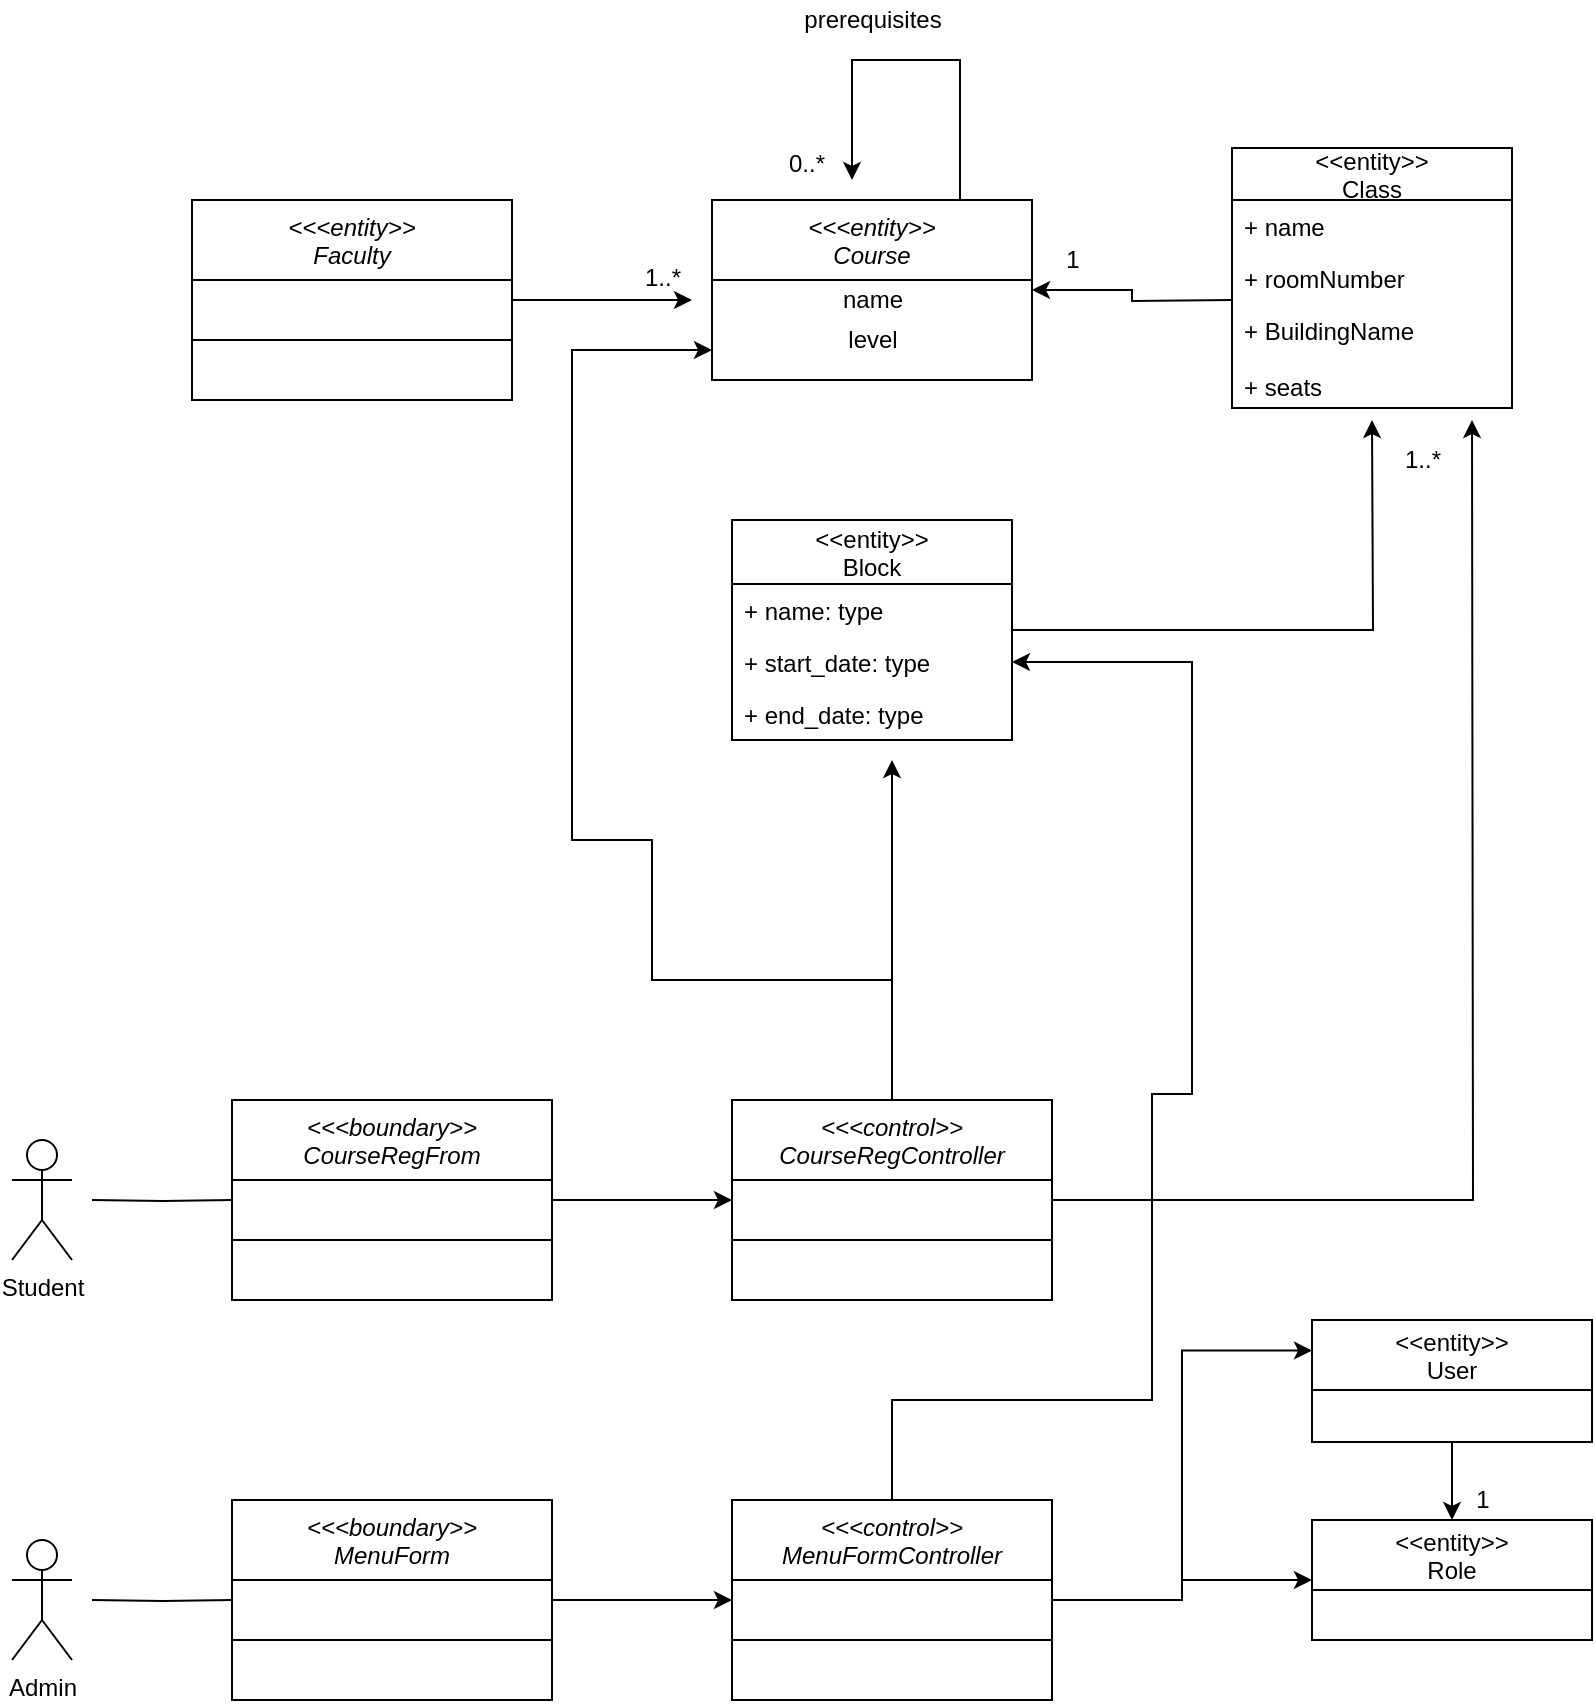 <mxfile version="12.8.1" type="device" pages="2"><diagram id="C5RBs43oDa-KdzZeNtuy" name="VOPC"><mxGraphModel dx="1848" dy="742" grid="1" gridSize="10" guides="1" tooltips="1" connect="1" arrows="1" fold="1" page="1" pageScale="1" pageWidth="827" pageHeight="1169" math="0" shadow="0"><root><mxCell id="WIyWlLk6GJQsqaUBKTNV-0"/><mxCell id="WIyWlLk6GJQsqaUBKTNV-1" parent="WIyWlLk6GJQsqaUBKTNV-0"/><mxCell id="D1WTj94BScSM27hpHfAt-9" style="edgeStyle=orthogonalEdgeStyle;rounded=0;orthogonalLoop=1;jettySize=auto;html=1;" edge="1" parent="WIyWlLk6GJQsqaUBKTNV-1" source="zkfFHV4jXpPFQw0GAbJ--0"><mxGeometry relative="1" as="geometry"><mxPoint x="350" y="180" as="targetPoint"/></mxGeometry></mxCell><mxCell id="zkfFHV4jXpPFQw0GAbJ--0" value="&lt;&lt;&lt;entity&gt;&gt;&#10;Faculty&#10;" style="swimlane;fontStyle=2;align=center;verticalAlign=top;childLayout=stackLayout;horizontal=1;startSize=40;horizontalStack=0;resizeParent=1;resizeLast=0;collapsible=1;marginBottom=0;rounded=0;shadow=0;strokeWidth=1;" parent="WIyWlLk6GJQsqaUBKTNV-1" vertex="1"><mxGeometry x="100" y="130" width="160" height="100" as="geometry"><mxRectangle x="230" y="140" width="160" height="26" as="alternateBounds"/></mxGeometry></mxCell><mxCell id="zkfFHV4jXpPFQw0GAbJ--4" value="" style="line;html=1;strokeWidth=1;align=left;verticalAlign=middle;spacingTop=-1;spacingLeft=3;spacingRight=3;rotatable=0;labelPosition=right;points=[];portConstraint=eastwest;" parent="zkfFHV4jXpPFQw0GAbJ--0" vertex="1"><mxGeometry y="40" width="160" height="60" as="geometry"/></mxCell><mxCell id="TSUdPDN9JpJgfzPsfO7b-39" style="edgeStyle=orthogonalEdgeStyle;rounded=0;orthogonalLoop=1;jettySize=auto;html=1;entryX=0;entryY=0.5;entryDx=0;entryDy=0;endArrow=none;endFill=0;" parent="WIyWlLk6GJQsqaUBKTNV-1" target="TSUdPDN9JpJgfzPsfO7b-31" edge="1"><mxGeometry relative="1" as="geometry"><mxPoint x="50" y="630.0" as="sourcePoint"/></mxGeometry></mxCell><mxCell id="TSUdPDN9JpJgfzPsfO7b-1" value="Student" style="shape=umlActor;verticalLabelPosition=bottom;labelBackgroundColor=#ffffff;verticalAlign=top;html=1;outlineConnect=0;" parent="WIyWlLk6GJQsqaUBKTNV-1" vertex="1"><mxGeometry x="10" y="600" width="30" height="60" as="geometry"/></mxCell><mxCell id="D1WTj94BScSM27hpHfAt-14" style="edgeStyle=orthogonalEdgeStyle;rounded=0;orthogonalLoop=1;jettySize=auto;html=1;entryX=1;entryY=0.5;entryDx=0;entryDy=0;" edge="1" parent="WIyWlLk6GJQsqaUBKTNV-1" target="TSUdPDN9JpJgfzPsfO7b-4"><mxGeometry relative="1" as="geometry"><mxPoint x="620" y="180" as="sourcePoint"/></mxGeometry></mxCell><mxCell id="D1WTj94BScSM27hpHfAt-11" style="edgeStyle=orthogonalEdgeStyle;rounded=0;orthogonalLoop=1;jettySize=auto;html=1;" edge="1" parent="WIyWlLk6GJQsqaUBKTNV-1" source="TSUdPDN9JpJgfzPsfO7b-4"><mxGeometry relative="1" as="geometry"><mxPoint x="430" y="120" as="targetPoint"/><Array as="points"><mxPoint x="484" y="60"/><mxPoint x="430" y="60"/></Array></mxGeometry></mxCell><mxCell id="TSUdPDN9JpJgfzPsfO7b-4" value="&lt;&lt;&lt;entity&gt;&gt;&#10;Course" style="swimlane;fontStyle=2;align=center;verticalAlign=top;childLayout=stackLayout;horizontal=1;startSize=40;horizontalStack=0;resizeParent=1;resizeLast=0;collapsible=1;marginBottom=0;rounded=0;shadow=0;strokeWidth=1;" parent="WIyWlLk6GJQsqaUBKTNV-1" vertex="1"><mxGeometry x="360" y="130" width="160" height="90" as="geometry"><mxRectangle x="230" y="140" width="160" height="26" as="alternateBounds"/></mxGeometry></mxCell><mxCell id="D1WTj94BScSM27hpHfAt-54" value="name" style="text;html=1;align=center;verticalAlign=middle;resizable=0;points=[];autosize=1;" vertex="1" parent="TSUdPDN9JpJgfzPsfO7b-4"><mxGeometry y="40" width="160" height="20" as="geometry"/></mxCell><mxCell id="D1WTj94BScSM27hpHfAt-55" value="level" style="text;html=1;align=center;verticalAlign=middle;resizable=0;points=[];autosize=1;" vertex="1" parent="TSUdPDN9JpJgfzPsfO7b-4"><mxGeometry y="60" width="160" height="20" as="geometry"/></mxCell><mxCell id="D1WTj94BScSM27hpHfAt-5" style="edgeStyle=orthogonalEdgeStyle;rounded=0;orthogonalLoop=1;jettySize=auto;html=1;entryX=0;entryY=0.5;entryDx=0;entryDy=0;" edge="1" parent="WIyWlLk6GJQsqaUBKTNV-1" source="TSUdPDN9JpJgfzPsfO7b-31" target="TSUdPDN9JpJgfzPsfO7b-33"><mxGeometry relative="1" as="geometry"><mxPoint x="380" y="630" as="targetPoint"/></mxGeometry></mxCell><mxCell id="TSUdPDN9JpJgfzPsfO7b-31" value="&lt;&lt;&lt;boundary&gt;&gt;&#10;CourseRegFrom" style="swimlane;fontStyle=2;align=center;verticalAlign=top;childLayout=stackLayout;horizontal=1;startSize=40;horizontalStack=0;resizeParent=1;resizeLast=0;collapsible=1;marginBottom=0;rounded=0;shadow=0;strokeWidth=1;" parent="WIyWlLk6GJQsqaUBKTNV-1" vertex="1"><mxGeometry x="120" y="580" width="160" height="100" as="geometry"><mxRectangle x="230" y="140" width="160" height="26" as="alternateBounds"/></mxGeometry></mxCell><mxCell id="TSUdPDN9JpJgfzPsfO7b-32" value="" style="line;html=1;strokeWidth=1;align=left;verticalAlign=middle;spacingTop=-1;spacingLeft=3;spacingRight=3;rotatable=0;labelPosition=right;points=[];portConstraint=eastwest;" parent="TSUdPDN9JpJgfzPsfO7b-31" vertex="1"><mxGeometry y="40" width="160" height="60" as="geometry"/></mxCell><mxCell id="D1WTj94BScSM27hpHfAt-40" style="edgeStyle=orthogonalEdgeStyle;rounded=0;orthogonalLoop=1;jettySize=auto;html=1;" edge="1" parent="WIyWlLk6GJQsqaUBKTNV-1" source="TSUdPDN9JpJgfzPsfO7b-33"><mxGeometry relative="1" as="geometry"><mxPoint x="450" y="410" as="targetPoint"/></mxGeometry></mxCell><mxCell id="D1WTj94BScSM27hpHfAt-42" style="edgeStyle=orthogonalEdgeStyle;rounded=0;orthogonalLoop=1;jettySize=auto;html=1;" edge="1" parent="WIyWlLk6GJQsqaUBKTNV-1" source="TSUdPDN9JpJgfzPsfO7b-33"><mxGeometry relative="1" as="geometry"><mxPoint x="740" y="240" as="targetPoint"/></mxGeometry></mxCell><mxCell id="D1WTj94BScSM27hpHfAt-43" style="edgeStyle=orthogonalEdgeStyle;rounded=0;orthogonalLoop=1;jettySize=auto;html=1;" edge="1" parent="WIyWlLk6GJQsqaUBKTNV-1" source="TSUdPDN9JpJgfzPsfO7b-33"><mxGeometry relative="1" as="geometry"><mxPoint x="360" y="205" as="targetPoint"/><Array as="points"><mxPoint x="450" y="520"/><mxPoint x="330" y="520"/><mxPoint x="330" y="450"/><mxPoint x="290" y="450"/><mxPoint x="290" y="205"/></Array></mxGeometry></mxCell><mxCell id="TSUdPDN9JpJgfzPsfO7b-33" value="&lt;&lt;&lt;control&gt;&gt;&#10;CourseRegController" style="swimlane;fontStyle=2;align=center;verticalAlign=top;childLayout=stackLayout;horizontal=1;startSize=40;horizontalStack=0;resizeParent=1;resizeLast=0;collapsible=1;marginBottom=0;rounded=0;shadow=0;strokeWidth=1;" parent="WIyWlLk6GJQsqaUBKTNV-1" vertex="1"><mxGeometry x="370" y="580" width="160" height="100" as="geometry"><mxRectangle x="230" y="140" width="160" height="26" as="alternateBounds"/></mxGeometry></mxCell><mxCell id="TSUdPDN9JpJgfzPsfO7b-34" value="" style="line;html=1;strokeWidth=1;align=left;verticalAlign=middle;spacingTop=-1;spacingLeft=3;spacingRight=3;rotatable=0;labelPosition=right;points=[];portConstraint=eastwest;" parent="TSUdPDN9JpJgfzPsfO7b-33" vertex="1"><mxGeometry y="40" width="160" height="60" as="geometry"/></mxCell><mxCell id="D1WTj94BScSM27hpHfAt-10" value="1..*" style="text;html=1;align=center;verticalAlign=middle;resizable=0;points=[];autosize=1;" vertex="1" parent="WIyWlLk6GJQsqaUBKTNV-1"><mxGeometry x="320" y="159" width="30" height="20" as="geometry"/></mxCell><mxCell id="D1WTj94BScSM27hpHfAt-12" value="prerequisites" style="text;html=1;align=center;verticalAlign=middle;resizable=0;points=[];autosize=1;" vertex="1" parent="WIyWlLk6GJQsqaUBKTNV-1"><mxGeometry x="400" y="30" width="80" height="20" as="geometry"/></mxCell><mxCell id="D1WTj94BScSM27hpHfAt-13" value="0..*" style="text;html=1;align=center;verticalAlign=middle;resizable=0;points=[];autosize=1;" vertex="1" parent="WIyWlLk6GJQsqaUBKTNV-1"><mxGeometry x="392" y="102" width="30" height="20" as="geometry"/></mxCell><mxCell id="D1WTj94BScSM27hpHfAt-15" value="1" style="text;html=1;align=center;verticalAlign=middle;resizable=0;points=[];autosize=1;" vertex="1" parent="WIyWlLk6GJQsqaUBKTNV-1"><mxGeometry x="530" y="150" width="20" height="20" as="geometry"/></mxCell><mxCell id="D1WTj94BScSM27hpHfAt-18" value="&lt;&lt;entity&gt;&gt;&#10;Class" style="swimlane;fontStyle=0;childLayout=stackLayout;horizontal=1;startSize=26;fillColor=none;horizontalStack=0;resizeParent=1;resizeParentMax=0;resizeLast=0;collapsible=1;marginBottom=0;" vertex="1" parent="WIyWlLk6GJQsqaUBKTNV-1"><mxGeometry x="620" y="104" width="140" height="130" as="geometry"/></mxCell><mxCell id="D1WTj94BScSM27hpHfAt-19" value="+ name" style="text;strokeColor=none;fillColor=none;align=left;verticalAlign=top;spacingLeft=4;spacingRight=4;overflow=hidden;rotatable=0;points=[[0,0.5],[1,0.5]];portConstraint=eastwest;" vertex="1" parent="D1WTj94BScSM27hpHfAt-18"><mxGeometry y="26" width="140" height="26" as="geometry"/></mxCell><mxCell id="D1WTj94BScSM27hpHfAt-20" value="+ roomNumber" style="text;strokeColor=none;fillColor=none;align=left;verticalAlign=top;spacingLeft=4;spacingRight=4;overflow=hidden;rotatable=0;points=[[0,0.5],[1,0.5]];portConstraint=eastwest;" vertex="1" parent="D1WTj94BScSM27hpHfAt-18"><mxGeometry y="52" width="140" height="26" as="geometry"/></mxCell><mxCell id="D1WTj94BScSM27hpHfAt-21" value="+ BuildingName&#10;&#10;+ seats" style="text;strokeColor=none;fillColor=none;align=left;verticalAlign=top;spacingLeft=4;spacingRight=4;overflow=hidden;rotatable=0;points=[[0,0.5],[1,0.5]];portConstraint=eastwest;" vertex="1" parent="D1WTj94BScSM27hpHfAt-18"><mxGeometry y="78" width="140" height="52" as="geometry"/></mxCell><mxCell id="D1WTj94BScSM27hpHfAt-27" style="edgeStyle=orthogonalEdgeStyle;rounded=0;orthogonalLoop=1;jettySize=auto;html=1;" edge="1" parent="WIyWlLk6GJQsqaUBKTNV-1" source="D1WTj94BScSM27hpHfAt-23"><mxGeometry relative="1" as="geometry"><mxPoint x="690" y="240" as="targetPoint"/></mxGeometry></mxCell><mxCell id="D1WTj94BScSM27hpHfAt-23" value="&lt;&lt;entity&gt;&gt;&#10;Block" style="swimlane;fontStyle=0;childLayout=stackLayout;horizontal=1;startSize=32;fillColor=none;horizontalStack=0;resizeParent=1;resizeParentMax=0;resizeLast=0;collapsible=1;marginBottom=0;" vertex="1" parent="WIyWlLk6GJQsqaUBKTNV-1"><mxGeometry x="370" y="290" width="140" height="110" as="geometry"/></mxCell><mxCell id="D1WTj94BScSM27hpHfAt-24" value="+ name: type" style="text;strokeColor=none;fillColor=none;align=left;verticalAlign=top;spacingLeft=4;spacingRight=4;overflow=hidden;rotatable=0;points=[[0,0.5],[1,0.5]];portConstraint=eastwest;" vertex="1" parent="D1WTj94BScSM27hpHfAt-23"><mxGeometry y="32" width="140" height="26" as="geometry"/></mxCell><mxCell id="D1WTj94BScSM27hpHfAt-25" value="+ start_date: type" style="text;strokeColor=none;fillColor=none;align=left;verticalAlign=top;spacingLeft=4;spacingRight=4;overflow=hidden;rotatable=0;points=[[0,0.5],[1,0.5]];portConstraint=eastwest;" vertex="1" parent="D1WTj94BScSM27hpHfAt-23"><mxGeometry y="58" width="140" height="26" as="geometry"/></mxCell><mxCell id="D1WTj94BScSM27hpHfAt-26" value="+ end_date: type" style="text;strokeColor=none;fillColor=none;align=left;verticalAlign=top;spacingLeft=4;spacingRight=4;overflow=hidden;rotatable=0;points=[[0,0.5],[1,0.5]];portConstraint=eastwest;" vertex="1" parent="D1WTj94BScSM27hpHfAt-23"><mxGeometry y="84" width="140" height="26" as="geometry"/></mxCell><mxCell id="D1WTj94BScSM27hpHfAt-28" value="1..*" style="text;html=1;align=center;verticalAlign=middle;resizable=0;points=[];autosize=1;" vertex="1" parent="WIyWlLk6GJQsqaUBKTNV-1"><mxGeometry x="700" y="250" width="30" height="20" as="geometry"/></mxCell><mxCell id="D1WTj94BScSM27hpHfAt-35" value="" style="edgeStyle=orthogonalEdgeStyle;rounded=0;orthogonalLoop=1;jettySize=auto;html=1;entryX=0.5;entryY=0;entryDx=0;entryDy=0;" edge="1" parent="WIyWlLk6GJQsqaUBKTNV-1" source="D1WTj94BScSM27hpHfAt-29" target="D1WTj94BScSM27hpHfAt-33"><mxGeometry relative="1" as="geometry"/></mxCell><mxCell id="D1WTj94BScSM27hpHfAt-29" value="&lt;&lt;entity&gt;&gt;&#10;User" style="swimlane;fontStyle=0;childLayout=stackLayout;horizontal=1;startSize=35;fillColor=none;horizontalStack=0;resizeParent=1;resizeParentMax=0;resizeLast=0;collapsible=1;marginBottom=0;" vertex="1" parent="WIyWlLk6GJQsqaUBKTNV-1"><mxGeometry x="660" y="690" width="140" height="61" as="geometry"/></mxCell><mxCell id="D1WTj94BScSM27hpHfAt-33" value="&lt;&lt;entity&gt;&gt;&#10;Role" style="swimlane;fontStyle=0;childLayout=stackLayout;horizontal=1;startSize=35;fillColor=none;horizontalStack=0;resizeParent=1;resizeParentMax=0;resizeLast=0;collapsible=1;marginBottom=0;" vertex="1" parent="WIyWlLk6GJQsqaUBKTNV-1"><mxGeometry x="660" y="790" width="140" height="60" as="geometry"/></mxCell><mxCell id="D1WTj94BScSM27hpHfAt-39" value="1" style="text;html=1;align=center;verticalAlign=middle;resizable=0;points=[];autosize=1;" vertex="1" parent="WIyWlLk6GJQsqaUBKTNV-1"><mxGeometry x="735" y="770" width="20" height="20" as="geometry"/></mxCell><mxCell id="D1WTj94BScSM27hpHfAt-47" style="edgeStyle=orthogonalEdgeStyle;rounded=0;orthogonalLoop=1;jettySize=auto;html=1;entryX=0;entryY=0.5;entryDx=0;entryDy=0;endArrow=none;endFill=0;" edge="1" parent="WIyWlLk6GJQsqaUBKTNV-1" target="D1WTj94BScSM27hpHfAt-50"><mxGeometry relative="1" as="geometry"><mxPoint x="50" y="830.0" as="sourcePoint"/></mxGeometry></mxCell><mxCell id="D1WTj94BScSM27hpHfAt-48" value="Admin" style="shape=umlActor;verticalLabelPosition=bottom;labelBackgroundColor=#ffffff;verticalAlign=top;html=1;outlineConnect=0;" vertex="1" parent="WIyWlLk6GJQsqaUBKTNV-1"><mxGeometry x="10" y="800" width="30" height="60" as="geometry"/></mxCell><mxCell id="D1WTj94BScSM27hpHfAt-49" style="edgeStyle=orthogonalEdgeStyle;rounded=0;orthogonalLoop=1;jettySize=auto;html=1;entryX=0;entryY=0.5;entryDx=0;entryDy=0;" edge="1" parent="WIyWlLk6GJQsqaUBKTNV-1" source="D1WTj94BScSM27hpHfAt-50" target="D1WTj94BScSM27hpHfAt-52"><mxGeometry relative="1" as="geometry"><mxPoint x="380" y="830" as="targetPoint"/></mxGeometry></mxCell><mxCell id="D1WTj94BScSM27hpHfAt-50" value="&lt;&lt;&lt;boundary&gt;&gt;&#10;MenuForm" style="swimlane;fontStyle=2;align=center;verticalAlign=top;childLayout=stackLayout;horizontal=1;startSize=40;horizontalStack=0;resizeParent=1;resizeLast=0;collapsible=1;marginBottom=0;rounded=0;shadow=0;strokeWidth=1;" vertex="1" parent="WIyWlLk6GJQsqaUBKTNV-1"><mxGeometry x="120" y="780" width="160" height="100" as="geometry"><mxRectangle x="230" y="140" width="160" height="26" as="alternateBounds"/></mxGeometry></mxCell><mxCell id="D1WTj94BScSM27hpHfAt-51" value="" style="line;html=1;strokeWidth=1;align=left;verticalAlign=middle;spacingTop=-1;spacingLeft=3;spacingRight=3;rotatable=0;labelPosition=right;points=[];portConstraint=eastwest;" vertex="1" parent="D1WTj94BScSM27hpHfAt-50"><mxGeometry y="40" width="160" height="60" as="geometry"/></mxCell><mxCell id="D1WTj94BScSM27hpHfAt-57" style="edgeStyle=orthogonalEdgeStyle;rounded=0;orthogonalLoop=1;jettySize=auto;html=1;entryX=0;entryY=0.25;entryDx=0;entryDy=0;" edge="1" parent="WIyWlLk6GJQsqaUBKTNV-1" source="D1WTj94BScSM27hpHfAt-52" target="D1WTj94BScSM27hpHfAt-29"><mxGeometry relative="1" as="geometry"/></mxCell><mxCell id="D1WTj94BScSM27hpHfAt-58" style="edgeStyle=orthogonalEdgeStyle;rounded=0;orthogonalLoop=1;jettySize=auto;html=1;entryX=0;entryY=0.5;entryDx=0;entryDy=0;" edge="1" parent="WIyWlLk6GJQsqaUBKTNV-1" source="D1WTj94BScSM27hpHfAt-52" target="D1WTj94BScSM27hpHfAt-33"><mxGeometry relative="1" as="geometry"/></mxCell><mxCell id="D1WTj94BScSM27hpHfAt-59" style="edgeStyle=orthogonalEdgeStyle;rounded=0;orthogonalLoop=1;jettySize=auto;html=1;entryX=1;entryY=0.5;entryDx=0;entryDy=0;" edge="1" parent="WIyWlLk6GJQsqaUBKTNV-1" source="D1WTj94BScSM27hpHfAt-52" target="D1WTj94BScSM27hpHfAt-25"><mxGeometry relative="1" as="geometry"><Array as="points"><mxPoint x="450" y="730"/><mxPoint x="580" y="730"/><mxPoint x="580" y="577"/><mxPoint x="600" y="577"/><mxPoint x="600" y="361"/></Array></mxGeometry></mxCell><mxCell id="D1WTj94BScSM27hpHfAt-52" value="&lt;&lt;&lt;control&gt;&gt;&#10;MenuFormController" style="swimlane;fontStyle=2;align=center;verticalAlign=top;childLayout=stackLayout;horizontal=1;startSize=40;horizontalStack=0;resizeParent=1;resizeLast=0;collapsible=1;marginBottom=0;rounded=0;shadow=0;strokeWidth=1;" vertex="1" parent="WIyWlLk6GJQsqaUBKTNV-1"><mxGeometry x="370" y="780" width="160" height="100" as="geometry"><mxRectangle x="230" y="140" width="160" height="26" as="alternateBounds"/></mxGeometry></mxCell><mxCell id="D1WTj94BScSM27hpHfAt-53" value="" style="line;html=1;strokeWidth=1;align=left;verticalAlign=middle;spacingTop=-1;spacingLeft=3;spacingRight=3;rotatable=0;labelPosition=right;points=[];portConstraint=eastwest;" vertex="1" parent="D1WTj94BScSM27hpHfAt-52"><mxGeometry y="40" width="160" height="60" as="geometry"/></mxCell></root></mxGraphModel></diagram><diagram id="k0jild69Yuf1mgfPfDUa" name="Collaboration"><mxGraphModel dx="1426" dy="725" grid="1" gridSize="10" guides="1" tooltips="1" connect="1" arrows="1" fold="1" page="1" pageScale="1" pageWidth="1654" pageHeight="2336" math="0" shadow="0"><root><mxCell id="WTf1cUGfgoHirO1AIY3d-0"/><mxCell id="WTf1cUGfgoHirO1AIY3d-1" parent="WTf1cUGfgoHirO1AIY3d-0"/><mxCell id="knDXqpHQDFkJAiu37dGb-6" style="edgeStyle=orthogonalEdgeStyle;rounded=0;orthogonalLoop=1;jettySize=auto;html=1;entryX=0;entryY=0.5;entryDx=0;entryDy=0;endArrow=open;endFill=0;" edge="1" parent="WTf1cUGfgoHirO1AIY3d-1" source="knDXqpHQDFkJAiu37dGb-0" target="knDXqpHQDFkJAiu37dGb-2"><mxGeometry relative="1" as="geometry"/></mxCell><mxCell id="knDXqpHQDFkJAiu37dGb-0" value="Actor" style="shape=umlActor;verticalLabelPosition=bottom;labelBackgroundColor=#ffffff;verticalAlign=top;html=1;" vertex="1" parent="WTf1cUGfgoHirO1AIY3d-1"><mxGeometry x="120" y="240" width="30" height="60" as="geometry"/></mxCell><mxCell id="knDXqpHQDFkJAiu37dGb-10" style="edgeStyle=orthogonalEdgeStyle;rounded=0;orthogonalLoop=1;jettySize=auto;html=1;endArrow=open;endFill=0;" edge="1" parent="WTf1cUGfgoHirO1AIY3d-1" source="knDXqpHQDFkJAiu37dGb-2" target="knDXqpHQDFkJAiu37dGb-9"><mxGeometry relative="1" as="geometry"/></mxCell><mxCell id="knDXqpHQDFkJAiu37dGb-12" style="edgeStyle=orthogonalEdgeStyle;rounded=0;orthogonalLoop=1;jettySize=auto;html=1;entryX=0.5;entryY=0;entryDx=0;entryDy=0;endArrow=open;endFill=0;" edge="1" parent="WTf1cUGfgoHirO1AIY3d-1" source="knDXqpHQDFkJAiu37dGb-2" target="knDXqpHQDFkJAiu37dGb-11"><mxGeometry relative="1" as="geometry"/></mxCell><mxCell id="knDXqpHQDFkJAiu37dGb-34" style="edgeStyle=orthogonalEdgeStyle;rounded=0;orthogonalLoop=1;jettySize=auto;html=1;entryX=0.582;entryY=0;entryDx=0;entryDy=0;entryPerimeter=0;endArrow=open;endFill=0;" edge="1" parent="WTf1cUGfgoHirO1AIY3d-1" source="knDXqpHQDFkJAiu37dGb-2" target="knDXqpHQDFkJAiu37dGb-33"><mxGeometry relative="1" as="geometry"><Array as="points"><mxPoint x="325" y="320"/><mxPoint x="240" y="320"/><mxPoint x="240" y="440"/></Array></mxGeometry></mxCell><mxCell id="knDXqpHQDFkJAiu37dGb-2" value=":CourseRegForm" style="html=1;" vertex="1" parent="WTf1cUGfgoHirO1AIY3d-1"><mxGeometry x="270" y="245" width="110" height="50" as="geometry"/></mxCell><mxCell id="knDXqpHQDFkJAiu37dGb-7" value="" style="shape=requiredInterface;html=1;verticalLabelPosition=bottom;direction=north;" vertex="1" parent="WTf1cUGfgoHirO1AIY3d-1"><mxGeometry x="300" y="180" width="50" height="65" as="geometry"/></mxCell><mxCell id="knDXqpHQDFkJAiu37dGb-8" value="displayAvailableCourses()" style="text;html=1;align=center;verticalAlign=middle;resizable=0;points=[];autosize=1;" vertex="1" parent="WTf1cUGfgoHirO1AIY3d-1"><mxGeometry x="250" y="140" width="150" height="20" as="geometry"/></mxCell><mxCell id="knDXqpHQDFkJAiu37dGb-18" style="edgeStyle=orthogonalEdgeStyle;rounded=0;orthogonalLoop=1;jettySize=auto;html=1;entryX=0.5;entryY=0;entryDx=0;entryDy=0;entryPerimeter=0;endArrow=open;endFill=0;" edge="1" parent="WTf1cUGfgoHirO1AIY3d-1" source="knDXqpHQDFkJAiu37dGb-9" target="knDXqpHQDFkJAiu37dGb-17"><mxGeometry relative="1" as="geometry"/></mxCell><mxCell id="knDXqpHQDFkJAiu37dGb-9" value=":CourseRegController" style="html=1;" vertex="1" parent="WTf1cUGfgoHirO1AIY3d-1"><mxGeometry x="640" y="245" width="130" height="50" as="geometry"/></mxCell><mxCell id="knDXqpHQDFkJAiu37dGb-11" value=":Course" style="html=1;" vertex="1" parent="WTf1cUGfgoHirO1AIY3d-1"><mxGeometry x="270" y="440" width="110" height="50" as="geometry"/></mxCell><mxCell id="knDXqpHQDFkJAiu37dGb-13" value="getAvailableCourse" style="text;html=1;align=center;verticalAlign=middle;resizable=0;points=[];autosize=1;" vertex="1" parent="WTf1cUGfgoHirO1AIY3d-1"><mxGeometry x="330" y="370" width="120" height="20" as="geometry"/></mxCell><mxCell id="knDXqpHQDFkJAiu37dGb-14" value="registerCourse" style="text;html=1;align=center;verticalAlign=middle;resizable=0;points=[];autosize=1;" vertex="1" parent="WTf1cUGfgoHirO1AIY3d-1"><mxGeometry x="460" y="240" width="90" height="20" as="geometry"/></mxCell><mxCell id="knDXqpHQDFkJAiu37dGb-17" value="DBMS" style="shape=umlActor;verticalLabelPosition=bottom;labelBackgroundColor=#ffffff;verticalAlign=top;html=1;" vertex="1" parent="WTf1cUGfgoHirO1AIY3d-1"><mxGeometry x="690" y="390" width="30" height="60" as="geometry"/></mxCell><mxCell id="knDXqpHQDFkJAiu37dGb-33" value=":Block" style="html=1;" vertex="1" parent="WTf1cUGfgoHirO1AIY3d-1"><mxGeometry x="90" y="460" width="110" height="50" as="geometry"/></mxCell></root></mxGraphModel></diagram></mxfile>